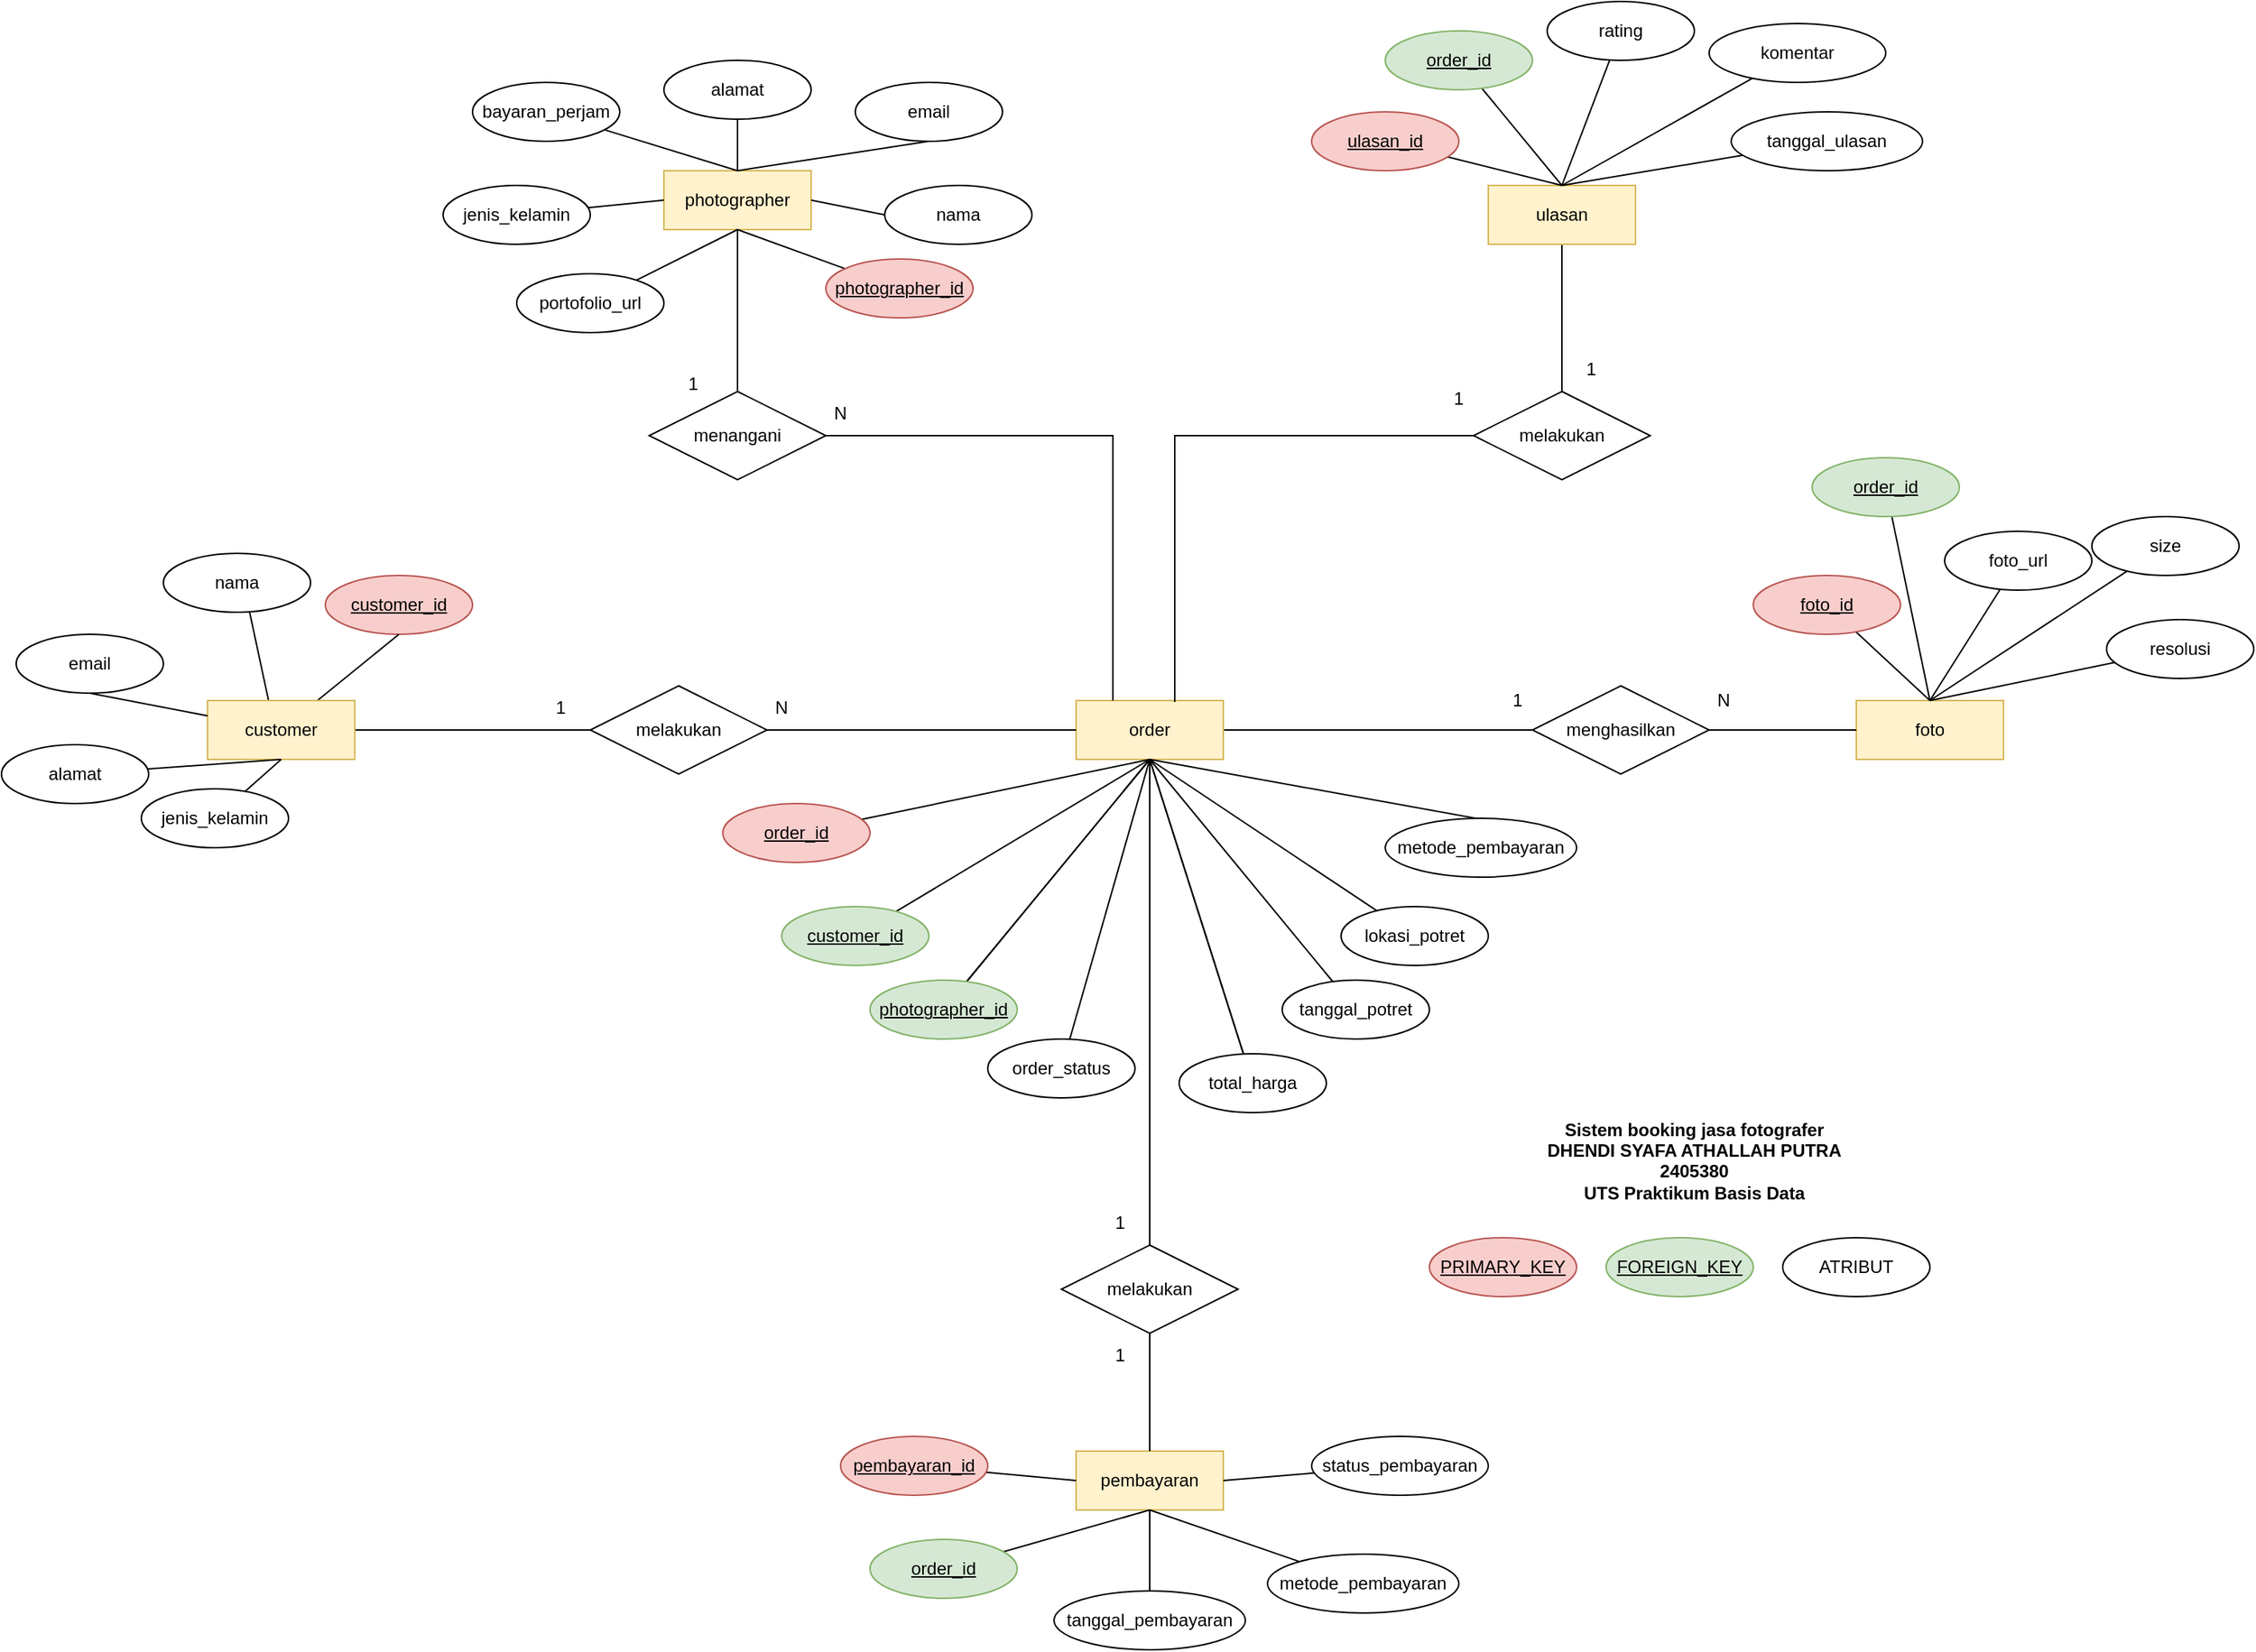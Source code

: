<mxfile version="26.2.9">
  <diagram name="Page-1" id="vjVgLxB0lsxup_JvcNpQ">
    <mxGraphModel dx="2185" dy="2268" grid="1" gridSize="10" guides="1" tooltips="1" connect="1" arrows="1" fold="1" page="1" pageScale="1" pageWidth="850" pageHeight="1100" math="0" shadow="0">
      <root>
        <mxCell id="0" />
        <mxCell id="1" parent="0" />
        <mxCell id="ctbik1qswiM7wxdiC6Y1-1" value="&lt;u&gt;customer_id&lt;/u&gt;" style="ellipse;whiteSpace=wrap;html=1;align=center;fillColor=#f8cecc;strokeColor=#b85450;" parent="1" vertex="1">
          <mxGeometry x="550" y="55" width="100" height="40" as="geometry" />
        </mxCell>
        <mxCell id="ctbik1qswiM7wxdiC6Y1-9" style="rounded=0;orthogonalLoop=1;jettySize=auto;html=1;entryX=0.5;entryY=1;entryDx=0;entryDy=0;endArrow=none;startFill=0;" parent="1" source="ctbik1qswiM7wxdiC6Y1-2" target="ctbik1qswiM7wxdiC6Y1-1" edge="1">
          <mxGeometry relative="1" as="geometry" />
        </mxCell>
        <mxCell id="ctbik1qswiM7wxdiC6Y1-10" style="rounded=0;orthogonalLoop=1;jettySize=auto;html=1;exitX=0.5;exitY=1;exitDx=0;exitDy=0;entryX=0.5;entryY=0;entryDx=0;entryDy=0;endArrow=none;startFill=0;" parent="1" source="ctbik1qswiM7wxdiC6Y1-2" target="ctbik1qswiM7wxdiC6Y1-3" edge="1">
          <mxGeometry relative="1" as="geometry" />
        </mxCell>
        <mxCell id="IOXQwu29axNp4OlPJ3UF-27" style="edgeStyle=orthogonalEdgeStyle;rounded=0;orthogonalLoop=1;jettySize=auto;html=1;entryX=0;entryY=0.5;entryDx=0;entryDy=0;exitX=1;exitY=0.5;exitDx=0;exitDy=0;endArrow=none;startFill=0;" parent="1" source="ctbik1qswiM7wxdiC6Y1-2" target="IOXQwu29axNp4OlPJ3UF-24" edge="1">
          <mxGeometry relative="1" as="geometry" />
        </mxCell>
        <mxCell id="ctbik1qswiM7wxdiC6Y1-2" value="customer" style="whiteSpace=wrap;html=1;align=center;fillColor=#fff2cc;strokeColor=#d6b656;" parent="1" vertex="1">
          <mxGeometry x="470" y="140" width="100" height="40" as="geometry" />
        </mxCell>
        <mxCell id="ctbik1qswiM7wxdiC6Y1-3" value="nama" style="ellipse;whiteSpace=wrap;html=1;align=center;" parent="1" vertex="1">
          <mxGeometry x="440" y="40" width="100" height="40" as="geometry" />
        </mxCell>
        <mxCell id="ctbik1qswiM7wxdiC6Y1-4" value="email" style="ellipse;whiteSpace=wrap;html=1;align=center;" parent="1" vertex="1">
          <mxGeometry x="340" y="95" width="100" height="40" as="geometry" />
        </mxCell>
        <mxCell id="ctbik1qswiM7wxdiC6Y1-12" style="rounded=0;orthogonalLoop=1;jettySize=auto;html=1;endArrow=none;startFill=0;entryX=0.5;entryY=1;entryDx=0;entryDy=0;" parent="1" source="ctbik1qswiM7wxdiC6Y1-5" target="ctbik1qswiM7wxdiC6Y1-2" edge="1">
          <mxGeometry relative="1" as="geometry" />
        </mxCell>
        <mxCell id="ctbik1qswiM7wxdiC6Y1-5" value="alamat" style="ellipse;whiteSpace=wrap;html=1;align=center;" parent="1" vertex="1">
          <mxGeometry x="330" y="170" width="100" height="40" as="geometry" />
        </mxCell>
        <mxCell id="ctbik1qswiM7wxdiC6Y1-13" style="rounded=0;orthogonalLoop=1;jettySize=auto;html=1;endArrow=none;startFill=0;entryX=0.5;entryY=1;entryDx=0;entryDy=0;" parent="1" source="ctbik1qswiM7wxdiC6Y1-8" target="ctbik1qswiM7wxdiC6Y1-2" edge="1">
          <mxGeometry relative="1" as="geometry">
            <mxPoint x="520" y="190" as="targetPoint" />
          </mxGeometry>
        </mxCell>
        <mxCell id="ctbik1qswiM7wxdiC6Y1-8" value="jenis_kelamin" style="ellipse;whiteSpace=wrap;html=1;align=center;" parent="1" vertex="1">
          <mxGeometry x="425" y="200" width="100" height="40" as="geometry" />
        </mxCell>
        <mxCell id="ctbik1qswiM7wxdiC6Y1-11" style="rounded=0;orthogonalLoop=1;jettySize=auto;html=1;entryX=0.5;entryY=1;entryDx=0;entryDy=0;endArrow=none;startFill=0;" parent="1" source="ctbik1qswiM7wxdiC6Y1-2" target="ctbik1qswiM7wxdiC6Y1-4" edge="1">
          <mxGeometry relative="1" as="geometry" />
        </mxCell>
        <mxCell id="IOXQwu29axNp4OlPJ3UF-57" style="edgeStyle=orthogonalEdgeStyle;rounded=0;orthogonalLoop=1;jettySize=auto;html=1;entryX=0.5;entryY=0;entryDx=0;entryDy=0;endArrow=none;startFill=0;" parent="1" source="ctbik1qswiM7wxdiC6Y1-14" target="IOXQwu29axNp4OlPJ3UF-56" edge="1">
          <mxGeometry relative="1" as="geometry" />
        </mxCell>
        <mxCell id="ctbik1qswiM7wxdiC6Y1-14" value="photographer" style="whiteSpace=wrap;html=1;align=center;fillColor=#fff2cc;strokeColor=#d6b656;" parent="1" vertex="1">
          <mxGeometry x="780" y="-220" width="100" height="40" as="geometry" />
        </mxCell>
        <mxCell id="IOXQwu29axNp4OlPJ3UF-17" style="rounded=0;orthogonalLoop=1;jettySize=auto;html=1;entryX=0.5;entryY=1;entryDx=0;entryDy=0;endArrow=none;startFill=0;" parent="1" source="ctbik1qswiM7wxdiC6Y1-25" target="ctbik1qswiM7wxdiC6Y1-14" edge="1">
          <mxGeometry relative="1" as="geometry" />
        </mxCell>
        <mxCell id="ctbik1qswiM7wxdiC6Y1-25" value="&lt;u&gt;photographer_id&lt;/u&gt;" style="ellipse;whiteSpace=wrap;html=1;align=center;fillColor=#f8cecc;strokeColor=#b85450;" parent="1" vertex="1">
          <mxGeometry x="890" y="-160" width="100" height="40" as="geometry" />
        </mxCell>
        <mxCell id="ctbik1qswiM7wxdiC6Y1-27" style="rounded=0;orthogonalLoop=1;jettySize=auto;html=1;exitX=1;exitY=0.5;exitDx=0;exitDy=0;entryX=0;entryY=0.5;entryDx=0;entryDy=0;endArrow=none;startFill=0;" parent="1" source="ctbik1qswiM7wxdiC6Y1-14" target="ctbik1qswiM7wxdiC6Y1-28" edge="1">
          <mxGeometry relative="1" as="geometry">
            <mxPoint x="242.5" y="-165" as="sourcePoint" />
          </mxGeometry>
        </mxCell>
        <mxCell id="ctbik1qswiM7wxdiC6Y1-28" value="nama" style="ellipse;whiteSpace=wrap;html=1;align=center;" parent="1" vertex="1">
          <mxGeometry x="930" y="-210" width="100" height="40" as="geometry" />
        </mxCell>
        <mxCell id="ctbik1qswiM7wxdiC6Y1-29" value="email" style="ellipse;whiteSpace=wrap;html=1;align=center;" parent="1" vertex="1">
          <mxGeometry x="910" y="-280" width="100" height="40" as="geometry" />
        </mxCell>
        <mxCell id="IOXQwu29axNp4OlPJ3UF-14" style="rounded=0;orthogonalLoop=1;jettySize=auto;html=1;entryX=0.5;entryY=0;entryDx=0;entryDy=0;endArrow=none;startFill=0;" parent="1" source="ctbik1qswiM7wxdiC6Y1-31" target="ctbik1qswiM7wxdiC6Y1-14" edge="1">
          <mxGeometry relative="1" as="geometry" />
        </mxCell>
        <mxCell id="ctbik1qswiM7wxdiC6Y1-31" value="alamat" style="ellipse;whiteSpace=wrap;html=1;align=center;" parent="1" vertex="1">
          <mxGeometry x="780" y="-295" width="100" height="40" as="geometry" />
        </mxCell>
        <mxCell id="ctbik1qswiM7wxdiC6Y1-32" style="rounded=0;orthogonalLoop=1;jettySize=auto;html=1;endArrow=none;startFill=0;entryX=0;entryY=0.5;entryDx=0;entryDy=0;" parent="1" source="ctbik1qswiM7wxdiC6Y1-33" target="ctbik1qswiM7wxdiC6Y1-14" edge="1">
          <mxGeometry relative="1" as="geometry">
            <mxPoint x="292.5" y="-175" as="targetPoint" />
          </mxGeometry>
        </mxCell>
        <mxCell id="ctbik1qswiM7wxdiC6Y1-33" value="jenis_kelamin" style="ellipse;whiteSpace=wrap;html=1;align=center;" parent="1" vertex="1">
          <mxGeometry x="630" y="-210" width="100" height="40" as="geometry" />
        </mxCell>
        <mxCell id="ctbik1qswiM7wxdiC6Y1-34" style="rounded=0;orthogonalLoop=1;jettySize=auto;html=1;entryX=0.5;entryY=1;entryDx=0;entryDy=0;endArrow=none;startFill=0;exitX=0.5;exitY=0;exitDx=0;exitDy=0;" parent="1" source="ctbik1qswiM7wxdiC6Y1-14" target="ctbik1qswiM7wxdiC6Y1-29" edge="1">
          <mxGeometry relative="1" as="geometry">
            <mxPoint x="244.5" y="-165" as="sourcePoint" />
          </mxGeometry>
        </mxCell>
        <mxCell id="IOXQwu29axNp4OlPJ3UF-16" style="rounded=0;orthogonalLoop=1;jettySize=auto;html=1;entryX=0.5;entryY=0;entryDx=0;entryDy=0;endArrow=none;startFill=0;" parent="1" source="ctbik1qswiM7wxdiC6Y1-36" target="ctbik1qswiM7wxdiC6Y1-14" edge="1">
          <mxGeometry relative="1" as="geometry" />
        </mxCell>
        <mxCell id="ctbik1qswiM7wxdiC6Y1-36" value="bayaran_perjam" style="ellipse;whiteSpace=wrap;html=1;align=center;" parent="1" vertex="1">
          <mxGeometry x="650" y="-280" width="100" height="40" as="geometry" />
        </mxCell>
        <mxCell id="IOXQwu29axNp4OlPJ3UF-15" style="rounded=0;orthogonalLoop=1;jettySize=auto;html=1;entryX=0.5;entryY=1;entryDx=0;entryDy=0;endArrow=none;startFill=0;" parent="1" source="ctbik1qswiM7wxdiC6Y1-37" target="ctbik1qswiM7wxdiC6Y1-14" edge="1">
          <mxGeometry relative="1" as="geometry" />
        </mxCell>
        <mxCell id="ctbik1qswiM7wxdiC6Y1-37" value="portofolio_url" style="ellipse;whiteSpace=wrap;html=1;align=center;" parent="1" vertex="1">
          <mxGeometry x="680" y="-150" width="100" height="40" as="geometry" />
        </mxCell>
        <mxCell id="IOXQwu29axNp4OlPJ3UF-62" style="edgeStyle=orthogonalEdgeStyle;rounded=0;orthogonalLoop=1;jettySize=auto;html=1;endArrow=none;startFill=0;" parent="1" source="ctbik1qswiM7wxdiC6Y1-39" target="IOXQwu29axNp4OlPJ3UF-61" edge="1">
          <mxGeometry relative="1" as="geometry" />
        </mxCell>
        <mxCell id="IOXQwu29axNp4OlPJ3UF-67" style="edgeStyle=orthogonalEdgeStyle;rounded=0;orthogonalLoop=1;jettySize=auto;html=1;entryX=0.5;entryY=0;entryDx=0;entryDy=0;endArrow=none;startFill=0;" parent="1" source="ctbik1qswiM7wxdiC6Y1-39" target="IOXQwu29axNp4OlPJ3UF-66" edge="1">
          <mxGeometry relative="1" as="geometry" />
        </mxCell>
        <mxCell id="ctbik1qswiM7wxdiC6Y1-39" value="order" style="whiteSpace=wrap;html=1;align=center;fillColor=#fff2cc;strokeColor=#d6b656;" parent="1" vertex="1">
          <mxGeometry x="1060" y="140" width="100" height="40" as="geometry" />
        </mxCell>
        <mxCell id="IOXQwu29axNp4OlPJ3UF-2" style="rounded=0;orthogonalLoop=1;jettySize=auto;html=1;entryX=0.5;entryY=1;entryDx=0;entryDy=0;endArrow=none;startFill=0;" parent="1" source="ctbik1qswiM7wxdiC6Y1-40" target="ctbik1qswiM7wxdiC6Y1-39" edge="1">
          <mxGeometry relative="1" as="geometry" />
        </mxCell>
        <mxCell id="ctbik1qswiM7wxdiC6Y1-40" value="&lt;u&gt;order_id&lt;/u&gt;" style="ellipse;whiteSpace=wrap;html=1;align=center;fillColor=#f8cecc;strokeColor=#b85450;" parent="1" vertex="1">
          <mxGeometry x="820" y="210" width="100" height="40" as="geometry" />
        </mxCell>
        <mxCell id="IOXQwu29axNp4OlPJ3UF-4" style="rounded=0;orthogonalLoop=1;jettySize=auto;html=1;entryX=0.5;entryY=1;entryDx=0;entryDy=0;endArrow=none;startFill=0;" parent="1" source="ctbik1qswiM7wxdiC6Y1-41" target="ctbik1qswiM7wxdiC6Y1-39" edge="1">
          <mxGeometry relative="1" as="geometry">
            <mxPoint x="1110" y="190" as="targetPoint" />
          </mxGeometry>
        </mxCell>
        <mxCell id="IOXQwu29axNp4OlPJ3UF-3" style="rounded=0;orthogonalLoop=1;jettySize=auto;html=1;entryX=0.5;entryY=1;entryDx=0;entryDy=0;endArrow=none;startFill=0;" parent="1" source="ctbik1qswiM7wxdiC6Y1-42" target="ctbik1qswiM7wxdiC6Y1-39" edge="1">
          <mxGeometry relative="1" as="geometry">
            <mxPoint x="1110" y="190" as="targetPoint" />
          </mxGeometry>
        </mxCell>
        <mxCell id="ctbik1qswiM7wxdiC6Y1-42" value="&lt;u&gt;customer_id&lt;/u&gt;" style="ellipse;whiteSpace=wrap;html=1;align=center;fillColor=#d5e8d4;strokeColor=#82b366;" parent="1" vertex="1">
          <mxGeometry x="860" y="280" width="100" height="40" as="geometry" />
        </mxCell>
        <mxCell id="IOXQwu29axNp4OlPJ3UF-5" style="rounded=0;orthogonalLoop=1;jettySize=auto;html=1;entryX=0.5;entryY=1;entryDx=0;entryDy=0;endArrow=none;startFill=0;" parent="1" source="ctbik1qswiM7wxdiC6Y1-43" target="ctbik1qswiM7wxdiC6Y1-39" edge="1">
          <mxGeometry relative="1" as="geometry" />
        </mxCell>
        <mxCell id="ctbik1qswiM7wxdiC6Y1-43" value="lokasi_potret" style="ellipse;whiteSpace=wrap;html=1;align=center;" parent="1" vertex="1">
          <mxGeometry x="1240" y="280" width="100" height="40" as="geometry" />
        </mxCell>
        <mxCell id="IOXQwu29axNp4OlPJ3UF-8" style="rounded=0;orthogonalLoop=1;jettySize=auto;html=1;entryX=0.5;entryY=1;entryDx=0;entryDy=0;endArrow=none;startFill=0;" parent="1" source="ctbik1qswiM7wxdiC6Y1-44" target="ctbik1qswiM7wxdiC6Y1-39" edge="1">
          <mxGeometry relative="1" as="geometry">
            <mxPoint x="1110" y="190" as="targetPoint" />
          </mxGeometry>
        </mxCell>
        <mxCell id="ctbik1qswiM7wxdiC6Y1-44" value="order_status" style="ellipse;whiteSpace=wrap;html=1;align=center;" parent="1" vertex="1">
          <mxGeometry x="1000" y="370" width="100" height="40" as="geometry" />
        </mxCell>
        <mxCell id="IOXQwu29axNp4OlPJ3UF-10" style="rounded=0;orthogonalLoop=1;jettySize=auto;html=1;entryX=0.5;entryY=1;entryDx=0;entryDy=0;endArrow=none;startFill=0;" parent="1" source="ctbik1qswiM7wxdiC6Y1-45" target="ctbik1qswiM7wxdiC6Y1-39" edge="1">
          <mxGeometry relative="1" as="geometry" />
        </mxCell>
        <mxCell id="IOXQwu29axNp4OlPJ3UF-12" style="rounded=0;orthogonalLoop=1;jettySize=auto;html=1;endArrow=none;startFill=0;" parent="1" source="ctbik1qswiM7wxdiC6Y1-41" edge="1">
          <mxGeometry relative="1" as="geometry">
            <mxPoint x="1110" y="180" as="targetPoint" />
          </mxGeometry>
        </mxCell>
        <mxCell id="IOXQwu29axNp4OlPJ3UF-72" style="rounded=0;orthogonalLoop=1;jettySize=auto;html=1;entryX=0.5;entryY=1;entryDx=0;entryDy=0;endArrow=none;startFill=0;" parent="1" source="ctbik1qswiM7wxdiC6Y1-46" target="ctbik1qswiM7wxdiC6Y1-39" edge="1">
          <mxGeometry relative="1" as="geometry" />
        </mxCell>
        <mxCell id="ctbik1qswiM7wxdiC6Y1-46" value="tanggal_potret" style="ellipse;whiteSpace=wrap;html=1;align=center;" parent="1" vertex="1">
          <mxGeometry x="1200" y="330" width="100" height="40" as="geometry" />
        </mxCell>
        <mxCell id="IOXQwu29axNp4OlPJ3UF-9" style="rounded=0;orthogonalLoop=1;jettySize=auto;html=1;entryX=0.5;entryY=1;entryDx=0;entryDy=0;endArrow=none;startFill=0;exitX=0.589;exitY=0.069;exitDx=0;exitDy=0;exitPerimeter=0;" parent="1" source="ctbik1qswiM7wxdiC6Y1-47" target="ctbik1qswiM7wxdiC6Y1-39" edge="1">
          <mxGeometry relative="1" as="geometry">
            <mxPoint x="1065" y="340" as="sourcePoint" />
            <mxPoint x="1120" y="180" as="targetPoint" />
          </mxGeometry>
        </mxCell>
        <mxCell id="ctbik1qswiM7wxdiC6Y1-47" value="metode_pembayaran" style="ellipse;whiteSpace=wrap;html=1;align=center;" parent="1" vertex="1">
          <mxGeometry x="1270" y="220" width="130" height="40" as="geometry" />
        </mxCell>
        <mxCell id="ctbik1qswiM7wxdiC6Y1-48" value="foto" style="whiteSpace=wrap;html=1;align=center;fillColor=#fff2cc;strokeColor=#d6b656;" parent="1" vertex="1">
          <mxGeometry x="1590" y="140" width="100" height="40" as="geometry" />
        </mxCell>
        <mxCell id="IOXQwu29axNp4OlPJ3UF-18" style="rounded=0;orthogonalLoop=1;jettySize=auto;html=1;entryX=0.5;entryY=0;entryDx=0;entryDy=0;endArrow=none;startFill=0;" parent="1" source="ctbik1qswiM7wxdiC6Y1-50" target="ctbik1qswiM7wxdiC6Y1-48" edge="1">
          <mxGeometry relative="1" as="geometry" />
        </mxCell>
        <mxCell id="ctbik1qswiM7wxdiC6Y1-50" value="&lt;u&gt;foto_id&lt;/u&gt;" style="ellipse;whiteSpace=wrap;html=1;align=center;fillColor=#f8cecc;strokeColor=#b85450;" parent="1" vertex="1">
          <mxGeometry x="1520" y="55" width="100" height="40" as="geometry" />
        </mxCell>
        <mxCell id="IOXQwu29axNp4OlPJ3UF-19" style="rounded=0;orthogonalLoop=1;jettySize=auto;html=1;entryX=0.5;entryY=0;entryDx=0;entryDy=0;endArrow=none;startFill=0;" parent="1" source="ctbik1qswiM7wxdiC6Y1-51" target="ctbik1qswiM7wxdiC6Y1-48" edge="1">
          <mxGeometry relative="1" as="geometry">
            <mxPoint x="1680" y="95.0" as="targetPoint" />
          </mxGeometry>
        </mxCell>
        <mxCell id="ctbik1qswiM7wxdiC6Y1-51" value="&lt;u&gt;order_id&lt;/u&gt;" style="ellipse;whiteSpace=wrap;html=1;align=center;fillColor=#d5e8d4;strokeColor=#82b366;" parent="1" vertex="1">
          <mxGeometry x="1560" y="-25" width="100" height="40" as="geometry" />
        </mxCell>
        <mxCell id="IOXQwu29axNp4OlPJ3UF-20" style="rounded=0;orthogonalLoop=1;jettySize=auto;html=1;entryX=0.5;entryY=0;entryDx=0;entryDy=0;endArrow=none;startFill=0;" parent="1" source="ctbik1qswiM7wxdiC6Y1-52" target="ctbik1qswiM7wxdiC6Y1-48" edge="1">
          <mxGeometry relative="1" as="geometry" />
        </mxCell>
        <mxCell id="ctbik1qswiM7wxdiC6Y1-52" value="foto_url" style="ellipse;whiteSpace=wrap;html=1;align=center;" parent="1" vertex="1">
          <mxGeometry x="1650" y="25" width="100" height="40" as="geometry" />
        </mxCell>
        <mxCell id="IOXQwu29axNp4OlPJ3UF-21" style="rounded=0;orthogonalLoop=1;jettySize=auto;html=1;entryX=0.5;entryY=0;entryDx=0;entryDy=0;endArrow=none;startFill=0;" parent="1" source="ctbik1qswiM7wxdiC6Y1-53" target="ctbik1qswiM7wxdiC6Y1-48" edge="1">
          <mxGeometry relative="1" as="geometry">
            <mxPoint x="1680" y="95.0" as="targetPoint" />
          </mxGeometry>
        </mxCell>
        <mxCell id="ctbik1qswiM7wxdiC6Y1-53" value="size" style="ellipse;whiteSpace=wrap;html=1;align=center;" parent="1" vertex="1">
          <mxGeometry x="1750" y="15" width="100" height="40" as="geometry" />
        </mxCell>
        <mxCell id="IOXQwu29axNp4OlPJ3UF-22" style="rounded=0;orthogonalLoop=1;jettySize=auto;html=1;entryX=0.5;entryY=0;entryDx=0;entryDy=0;endArrow=none;startFill=0;" parent="1" source="ctbik1qswiM7wxdiC6Y1-54" target="ctbik1qswiM7wxdiC6Y1-48" edge="1">
          <mxGeometry relative="1" as="geometry" />
        </mxCell>
        <mxCell id="ctbik1qswiM7wxdiC6Y1-54" value="resolusi" style="ellipse;whiteSpace=wrap;html=1;align=center;" parent="1" vertex="1">
          <mxGeometry x="1760" y="85" width="100" height="40" as="geometry" />
        </mxCell>
        <mxCell id="IOXQwu29axNp4OlPJ3UF-13" value="" style="rounded=0;orthogonalLoop=1;jettySize=auto;html=1;endArrow=none;startFill=0;entryX=0.5;entryY=1;entryDx=0;entryDy=0;" parent="1" source="ctbik1qswiM7wxdiC6Y1-45" target="ctbik1qswiM7wxdiC6Y1-39" edge="1">
          <mxGeometry relative="1" as="geometry">
            <mxPoint x="1110" y="180" as="targetPoint" />
            <mxPoint x="1280" y="332" as="sourcePoint" />
          </mxGeometry>
        </mxCell>
        <mxCell id="ctbik1qswiM7wxdiC6Y1-41" value="&lt;u&gt;photographer_id&lt;/u&gt;" style="ellipse;whiteSpace=wrap;html=1;align=center;fillColor=#d5e8d4;strokeColor=#82b366;" parent="1" vertex="1">
          <mxGeometry x="920" y="330" width="100" height="40" as="geometry" />
        </mxCell>
        <mxCell id="IOXQwu29axNp4OlPJ3UF-26" style="edgeStyle=orthogonalEdgeStyle;rounded=0;orthogonalLoop=1;jettySize=auto;html=1;entryX=0;entryY=0.5;entryDx=0;entryDy=0;endArrow=none;startFill=0;" parent="1" source="IOXQwu29axNp4OlPJ3UF-24" target="ctbik1qswiM7wxdiC6Y1-39" edge="1">
          <mxGeometry relative="1" as="geometry" />
        </mxCell>
        <mxCell id="IOXQwu29axNp4OlPJ3UF-24" value="melakukan" style="shape=rhombus;perimeter=rhombusPerimeter;whiteSpace=wrap;html=1;align=center;" parent="1" vertex="1">
          <mxGeometry x="730" y="130" width="120" height="60" as="geometry" />
        </mxCell>
        <mxCell id="IOXQwu29axNp4OlPJ3UF-29" value="pembayaran" style="whiteSpace=wrap;html=1;align=center;fillColor=#fff2cc;strokeColor=#d6b656;" parent="1" vertex="1">
          <mxGeometry x="1060" y="650" width="100" height="40" as="geometry" />
        </mxCell>
        <mxCell id="IOXQwu29axNp4OlPJ3UF-30" style="rounded=0;orthogonalLoop=1;jettySize=auto;html=1;entryX=0;entryY=0.5;entryDx=0;entryDy=0;endArrow=none;startFill=0;" parent="1" source="IOXQwu29axNp4OlPJ3UF-31" target="IOXQwu29axNp4OlPJ3UF-29" edge="1">
          <mxGeometry relative="1" as="geometry" />
        </mxCell>
        <mxCell id="IOXQwu29axNp4OlPJ3UF-31" value="&lt;u&gt;pembayaran_id&lt;/u&gt;" style="ellipse;whiteSpace=wrap;html=1;align=center;fillColor=#f8cecc;strokeColor=#b85450;" parent="1" vertex="1">
          <mxGeometry x="900" y="640" width="100" height="40" as="geometry" />
        </mxCell>
        <mxCell id="IOXQwu29axNp4OlPJ3UF-32" style="rounded=0;orthogonalLoop=1;jettySize=auto;html=1;entryX=0.5;entryY=1;entryDx=0;entryDy=0;endArrow=none;startFill=0;" parent="1" source="IOXQwu29axNp4OlPJ3UF-33" target="IOXQwu29axNp4OlPJ3UF-29" edge="1">
          <mxGeometry relative="1" as="geometry">
            <mxPoint x="1140" y="815.0" as="targetPoint" />
          </mxGeometry>
        </mxCell>
        <mxCell id="IOXQwu29axNp4OlPJ3UF-33" value="&lt;u&gt;order_id&lt;/u&gt;" style="ellipse;whiteSpace=wrap;html=1;align=center;fillColor=#d5e8d4;strokeColor=#82b366;" parent="1" vertex="1">
          <mxGeometry x="920" y="710" width="100" height="40" as="geometry" />
        </mxCell>
        <mxCell id="IOXQwu29axNp4OlPJ3UF-34" style="rounded=0;orthogonalLoop=1;jettySize=auto;html=1;entryX=0.5;entryY=1;entryDx=0;entryDy=0;endArrow=none;startFill=0;" parent="1" source="IOXQwu29axNp4OlPJ3UF-35" target="IOXQwu29axNp4OlPJ3UF-29" edge="1">
          <mxGeometry relative="1" as="geometry" />
        </mxCell>
        <mxCell id="IOXQwu29axNp4OlPJ3UF-35" value="tanggal_pembayaran" style="ellipse;whiteSpace=wrap;html=1;align=center;" parent="1" vertex="1">
          <mxGeometry x="1045" y="745" width="130" height="40" as="geometry" />
        </mxCell>
        <mxCell id="IOXQwu29axNp4OlPJ3UF-36" style="rounded=0;orthogonalLoop=1;jettySize=auto;html=1;entryX=1;entryY=0.5;entryDx=0;entryDy=0;endArrow=none;startFill=0;" parent="1" source="IOXQwu29axNp4OlPJ3UF-37" target="IOXQwu29axNp4OlPJ3UF-29" edge="1">
          <mxGeometry relative="1" as="geometry">
            <mxPoint x="1140" y="815.0" as="targetPoint" />
          </mxGeometry>
        </mxCell>
        <mxCell id="IOXQwu29axNp4OlPJ3UF-37" value="status_pembayaran" style="ellipse;whiteSpace=wrap;html=1;align=center;" parent="1" vertex="1">
          <mxGeometry x="1220" y="640" width="120" height="40" as="geometry" />
        </mxCell>
        <mxCell id="IOXQwu29axNp4OlPJ3UF-38" style="rounded=0;orthogonalLoop=1;jettySize=auto;html=1;entryX=0.5;entryY=1;entryDx=0;entryDy=0;endArrow=none;startFill=0;" parent="1" source="IOXQwu29axNp4OlPJ3UF-39" target="IOXQwu29axNp4OlPJ3UF-29" edge="1">
          <mxGeometry relative="1" as="geometry" />
        </mxCell>
        <mxCell id="IOXQwu29axNp4OlPJ3UF-39" value="metode_pembayaran" style="ellipse;whiteSpace=wrap;html=1;align=center;" parent="1" vertex="1">
          <mxGeometry x="1190" y="720" width="130" height="40" as="geometry" />
        </mxCell>
        <mxCell id="IOXQwu29axNp4OlPJ3UF-75" style="edgeStyle=orthogonalEdgeStyle;rounded=0;orthogonalLoop=1;jettySize=auto;html=1;endArrow=none;startFill=0;" parent="1" source="IOXQwu29axNp4OlPJ3UF-40" target="IOXQwu29axNp4OlPJ3UF-74" edge="1">
          <mxGeometry relative="1" as="geometry" />
        </mxCell>
        <mxCell id="IOXQwu29axNp4OlPJ3UF-40" value="ulasan" style="whiteSpace=wrap;html=1;align=center;fillColor=#fff2cc;strokeColor=#d6b656;" parent="1" vertex="1">
          <mxGeometry x="1340" y="-210" width="100" height="40" as="geometry" />
        </mxCell>
        <mxCell id="IOXQwu29axNp4OlPJ3UF-41" style="rounded=0;orthogonalLoop=1;jettySize=auto;html=1;entryX=0.5;entryY=0;entryDx=0;entryDy=0;endArrow=none;startFill=0;" parent="1" source="IOXQwu29axNp4OlPJ3UF-42" target="IOXQwu29axNp4OlPJ3UF-40" edge="1">
          <mxGeometry relative="1" as="geometry" />
        </mxCell>
        <mxCell id="IOXQwu29axNp4OlPJ3UF-42" value="&lt;u&gt;ulasan_id&lt;/u&gt;" style="ellipse;whiteSpace=wrap;html=1;align=center;fillColor=#f8cecc;strokeColor=#b85450;" parent="1" vertex="1">
          <mxGeometry x="1220" y="-260" width="100" height="40" as="geometry" />
        </mxCell>
        <mxCell id="IOXQwu29axNp4OlPJ3UF-43" style="rounded=0;orthogonalLoop=1;jettySize=auto;html=1;entryX=0.5;entryY=0;entryDx=0;entryDy=0;endArrow=none;startFill=0;" parent="1" source="IOXQwu29axNp4OlPJ3UF-44" target="IOXQwu29axNp4OlPJ3UF-40" edge="1">
          <mxGeometry relative="1" as="geometry">
            <mxPoint x="1430" y="-255.0" as="targetPoint" />
          </mxGeometry>
        </mxCell>
        <mxCell id="IOXQwu29axNp4OlPJ3UF-44" value="&lt;u&gt;order_id&lt;/u&gt;" style="ellipse;whiteSpace=wrap;html=1;align=center;fillColor=#d5e8d4;strokeColor=#82b366;" parent="1" vertex="1">
          <mxGeometry x="1270" y="-315" width="100" height="40" as="geometry" />
        </mxCell>
        <mxCell id="IOXQwu29axNp4OlPJ3UF-45" style="rounded=0;orthogonalLoop=1;jettySize=auto;html=1;entryX=0.5;entryY=0;entryDx=0;entryDy=0;endArrow=none;startFill=0;" parent="1" source="IOXQwu29axNp4OlPJ3UF-46" target="IOXQwu29axNp4OlPJ3UF-40" edge="1">
          <mxGeometry relative="1" as="geometry" />
        </mxCell>
        <mxCell id="IOXQwu29axNp4OlPJ3UF-46" value="rating" style="ellipse;whiteSpace=wrap;html=1;align=center;" parent="1" vertex="1">
          <mxGeometry x="1380" y="-335" width="100" height="40" as="geometry" />
        </mxCell>
        <mxCell id="IOXQwu29axNp4OlPJ3UF-47" style="rounded=0;orthogonalLoop=1;jettySize=auto;html=1;entryX=0.5;entryY=0;entryDx=0;entryDy=0;endArrow=none;startFill=0;" parent="1" source="IOXQwu29axNp4OlPJ3UF-48" target="IOXQwu29axNp4OlPJ3UF-40" edge="1">
          <mxGeometry relative="1" as="geometry">
            <mxPoint x="1430" y="-255.0" as="targetPoint" />
          </mxGeometry>
        </mxCell>
        <mxCell id="IOXQwu29axNp4OlPJ3UF-48" value="komentar" style="ellipse;whiteSpace=wrap;html=1;align=center;" parent="1" vertex="1">
          <mxGeometry x="1490" y="-320" width="120" height="40" as="geometry" />
        </mxCell>
        <mxCell id="IOXQwu29axNp4OlPJ3UF-49" style="rounded=0;orthogonalLoop=1;jettySize=auto;html=1;entryX=0.5;entryY=0;entryDx=0;entryDy=0;endArrow=none;startFill=0;" parent="1" source="IOXQwu29axNp4OlPJ3UF-50" target="IOXQwu29axNp4OlPJ3UF-40" edge="1">
          <mxGeometry relative="1" as="geometry" />
        </mxCell>
        <mxCell id="IOXQwu29axNp4OlPJ3UF-50" value="tanggal_ulasan" style="ellipse;whiteSpace=wrap;html=1;align=center;" parent="1" vertex="1">
          <mxGeometry x="1505" y="-260" width="130" height="40" as="geometry" />
        </mxCell>
        <mxCell id="IOXQwu29axNp4OlPJ3UF-52" value="1" style="text;html=1;align=center;verticalAlign=middle;whiteSpace=wrap;rounded=0;" parent="1" vertex="1">
          <mxGeometry x="680" y="130" width="60" height="30" as="geometry" />
        </mxCell>
        <mxCell id="IOXQwu29axNp4OlPJ3UF-55" value="N" style="text;html=1;align=center;verticalAlign=middle;whiteSpace=wrap;rounded=0;" parent="1" vertex="1">
          <mxGeometry x="830" y="130" width="60" height="30" as="geometry" />
        </mxCell>
        <mxCell id="IOXQwu29axNp4OlPJ3UF-58" style="edgeStyle=orthogonalEdgeStyle;rounded=0;orthogonalLoop=1;jettySize=auto;html=1;endArrow=none;startFill=0;entryX=0.25;entryY=0;entryDx=0;entryDy=0;" parent="1" source="IOXQwu29axNp4OlPJ3UF-56" target="ctbik1qswiM7wxdiC6Y1-39" edge="1">
          <mxGeometry relative="1" as="geometry">
            <mxPoint x="1090" y="130" as="targetPoint" />
          </mxGeometry>
        </mxCell>
        <mxCell id="IOXQwu29axNp4OlPJ3UF-56" value="menangani " style="shape=rhombus;perimeter=rhombusPerimeter;whiteSpace=wrap;html=1;align=center;" parent="1" vertex="1">
          <mxGeometry x="770" y="-70" width="120" height="60" as="geometry" />
        </mxCell>
        <mxCell id="IOXQwu29axNp4OlPJ3UF-59" value="N" style="text;html=1;align=center;verticalAlign=middle;whiteSpace=wrap;rounded=0;" parent="1" vertex="1">
          <mxGeometry x="870" y="-70" width="60" height="30" as="geometry" />
        </mxCell>
        <mxCell id="IOXQwu29axNp4OlPJ3UF-60" value="1" style="text;html=1;align=center;verticalAlign=middle;whiteSpace=wrap;rounded=0;" parent="1" vertex="1">
          <mxGeometry x="770" y="-90" width="60" height="30" as="geometry" />
        </mxCell>
        <mxCell id="IOXQwu29axNp4OlPJ3UF-63" style="edgeStyle=orthogonalEdgeStyle;rounded=0;orthogonalLoop=1;jettySize=auto;html=1;entryX=0;entryY=0.5;entryDx=0;entryDy=0;endArrow=none;startFill=0;" parent="1" source="IOXQwu29axNp4OlPJ3UF-61" target="ctbik1qswiM7wxdiC6Y1-48" edge="1">
          <mxGeometry relative="1" as="geometry" />
        </mxCell>
        <mxCell id="IOXQwu29axNp4OlPJ3UF-61" value="menghasilkan" style="shape=rhombus;perimeter=rhombusPerimeter;whiteSpace=wrap;html=1;align=center;" parent="1" vertex="1">
          <mxGeometry x="1370" y="130" width="120" height="60" as="geometry" />
        </mxCell>
        <mxCell id="IOXQwu29axNp4OlPJ3UF-64" value="1" style="text;html=1;align=center;verticalAlign=middle;whiteSpace=wrap;rounded=0;" parent="1" vertex="1">
          <mxGeometry x="1330" y="125" width="60" height="30" as="geometry" />
        </mxCell>
        <mxCell id="IOXQwu29axNp4OlPJ3UF-65" value="N" style="text;html=1;align=center;verticalAlign=middle;whiteSpace=wrap;rounded=0;" parent="1" vertex="1">
          <mxGeometry x="1470" y="125" width="60" height="30" as="geometry" />
        </mxCell>
        <mxCell id="IOXQwu29axNp4OlPJ3UF-68" style="edgeStyle=orthogonalEdgeStyle;rounded=0;orthogonalLoop=1;jettySize=auto;html=1;entryX=0.5;entryY=0;entryDx=0;entryDy=0;endArrow=none;startFill=0;" parent="1" source="IOXQwu29axNp4OlPJ3UF-66" target="IOXQwu29axNp4OlPJ3UF-29" edge="1">
          <mxGeometry relative="1" as="geometry" />
        </mxCell>
        <mxCell id="IOXQwu29axNp4OlPJ3UF-66" value="melakukan" style="shape=rhombus;perimeter=rhombusPerimeter;whiteSpace=wrap;html=1;align=center;" parent="1" vertex="1">
          <mxGeometry x="1050" y="510" width="120" height="60" as="geometry" />
        </mxCell>
        <mxCell id="IOXQwu29axNp4OlPJ3UF-69" value="1" style="text;html=1;align=center;verticalAlign=middle;whiteSpace=wrap;rounded=0;" parent="1" vertex="1">
          <mxGeometry x="1060" y="480" width="60" height="30" as="geometry" />
        </mxCell>
        <mxCell id="IOXQwu29axNp4OlPJ3UF-70" value="1" style="text;html=1;align=center;verticalAlign=middle;whiteSpace=wrap;rounded=0;" parent="1" vertex="1">
          <mxGeometry x="1060" y="570" width="60" height="30" as="geometry" />
        </mxCell>
        <mxCell id="ctbik1qswiM7wxdiC6Y1-45" value="total_harga" style="ellipse;whiteSpace=wrap;html=1;align=center;" parent="1" vertex="1">
          <mxGeometry x="1130" y="380" width="100" height="40" as="geometry" />
        </mxCell>
        <mxCell id="IOXQwu29axNp4OlPJ3UF-74" value="melakukan" style="shape=rhombus;perimeter=rhombusPerimeter;whiteSpace=wrap;html=1;align=center;" parent="1" vertex="1">
          <mxGeometry x="1330" y="-70" width="120" height="60" as="geometry" />
        </mxCell>
        <mxCell id="IOXQwu29axNp4OlPJ3UF-76" style="edgeStyle=orthogonalEdgeStyle;rounded=0;orthogonalLoop=1;jettySize=auto;html=1;entryX=0.67;entryY=0.025;entryDx=0;entryDy=0;entryPerimeter=0;endArrow=none;startFill=0;" parent="1" source="IOXQwu29axNp4OlPJ3UF-74" target="ctbik1qswiM7wxdiC6Y1-39" edge="1">
          <mxGeometry relative="1" as="geometry" />
        </mxCell>
        <mxCell id="IOXQwu29axNp4OlPJ3UF-77" value="1" style="text;html=1;align=center;verticalAlign=middle;whiteSpace=wrap;rounded=0;" parent="1" vertex="1">
          <mxGeometry x="1380" y="-100" width="60" height="30" as="geometry" />
        </mxCell>
        <mxCell id="IOXQwu29axNp4OlPJ3UF-78" value="1" style="text;html=1;align=center;verticalAlign=middle;whiteSpace=wrap;rounded=0;" parent="1" vertex="1">
          <mxGeometry x="1290" y="-80" width="60" height="30" as="geometry" />
        </mxCell>
        <mxCell id="64tiGxU-ki89Eo0VcprM-7" value="" style="group" vertex="1" connectable="0" parent="1">
          <mxGeometry x="1300" y="445" width="340" height="100" as="geometry" />
        </mxCell>
        <mxCell id="64tiGxU-ki89Eo0VcprM-1" value="&lt;u&gt;PRIMARY_KEY&lt;/u&gt;" style="ellipse;whiteSpace=wrap;html=1;align=center;fillColor=#f8cecc;strokeColor=#b85450;" vertex="1" parent="64tiGxU-ki89Eo0VcprM-7">
          <mxGeometry y="60" width="100" height="40" as="geometry" />
        </mxCell>
        <mxCell id="64tiGxU-ki89Eo0VcprM-2" value="&lt;u&gt;FOREIGN_KEY&lt;/u&gt;" style="ellipse;whiteSpace=wrap;html=1;align=center;fillColor=#d5e8d4;strokeColor=#82b366;" vertex="1" parent="64tiGxU-ki89Eo0VcprM-7">
          <mxGeometry x="120" y="60" width="100" height="40" as="geometry" />
        </mxCell>
        <mxCell id="64tiGxU-ki89Eo0VcprM-4" value="ATRIBUT" style="ellipse;whiteSpace=wrap;html=1;align=center;" vertex="1" parent="64tiGxU-ki89Eo0VcprM-7">
          <mxGeometry x="240" y="60" width="100" height="40" as="geometry" />
        </mxCell>
        <mxCell id="64tiGxU-ki89Eo0VcprM-5" value="&lt;div&gt;&lt;b&gt;Sistem booking jasa fotografer&lt;/b&gt;&lt;/div&gt;&lt;div&gt;&lt;b&gt;DHENDI SYAFA ATHALLAH PUTRA 2405380&lt;/b&gt;&lt;/div&gt;&lt;div&gt;&lt;b&gt;UTS Praktikum Basis Data&lt;/b&gt;&lt;/div&gt;&lt;div&gt;&lt;b&gt;&lt;br&gt;&lt;/b&gt;&lt;/div&gt;" style="text;html=1;align=center;verticalAlign=middle;whiteSpace=wrap;rounded=0;" vertex="1" parent="64tiGxU-ki89Eo0VcprM-7">
          <mxGeometry x="60" width="240" height="30" as="geometry" />
        </mxCell>
      </root>
    </mxGraphModel>
  </diagram>
</mxfile>

